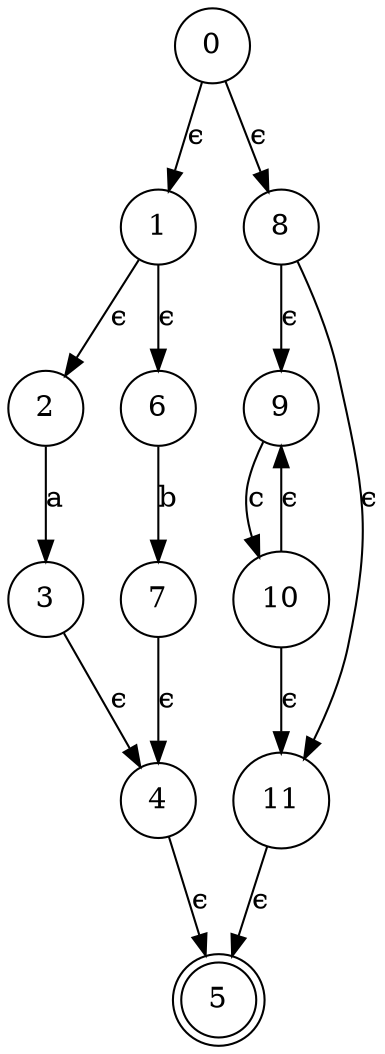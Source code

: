 digraph example {
	shape0 [label="0", shape=circle];
	shape1 [label="1", shape=circle];
	shape2 [label="2", shape=circle];
	shape3 [label="3", shape=circle];
	shape4 [label="4", shape=circle];
	shape5 [label="5", shape=doublecircle];
	shape6 [label="6", shape=circle];
	shape7 [label="7", shape=circle];
	shape8 [label="8", shape=circle];
	shape9 [label="9", shape=circle];
	shape10 [label="10", shape=circle];
	shape11 [label="11", shape=circle];


	shape0 -> shape1 [label="ϵ"]
	shape0 -> shape8 [label="ϵ"]
	shape1 -> shape2 [label="ϵ"]
	shape1 -> shape6 [label="ϵ"]
	shape2 -> shape3 [label="a"]
	shape3 -> shape4 [label="ϵ"]
	shape4 -> shape5 [label="ϵ"]
	shape6 -> shape7 [label="b"]
	shape7 -> shape4 [label="ϵ"]
	shape8 -> shape9 [label="ϵ"]
	shape8 -> shape11 [label="ϵ"]
	shape9 -> shape10 [label="c"]
	shape10 -> shape9 [label="ϵ"]
	shape10 -> shape11 [label="ϵ"]
	shape11 -> shape5 [label="ϵ"]
}